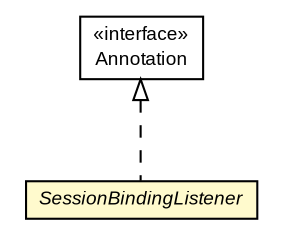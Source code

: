 #!/usr/local/bin/dot
#
# Class diagram 
# Generated by UMLGraph version R5_6-24-gf6e263 (http://www.umlgraph.org/)
#

digraph G {
	edge [fontname="arial",fontsize=10,labelfontname="arial",labelfontsize=10];
	node [fontname="arial",fontsize=10,shape=plaintext];
	nodesep=0.25;
	ranksep=0.5;
	// org.gservlet.annotation.SessionBindingListener
	c1523 [label=<<table title="org.gservlet.annotation.SessionBindingListener" border="0" cellborder="1" cellspacing="0" cellpadding="2" port="p" bgcolor="lemonChiffon" href="./SessionBindingListener.html">
		<tr><td><table border="0" cellspacing="0" cellpadding="1">
<tr><td align="center" balign="center"><font face="arial italic"> SessionBindingListener </font></td></tr>
		</table></td></tr>
		</table>>, URL="./SessionBindingListener.html", fontname="arial", fontcolor="black", fontsize=9.0];
	//org.gservlet.annotation.SessionBindingListener implements java.lang.annotation.Annotation
	c1533:p -> c1523:p [dir=back,arrowtail=empty,style=dashed];
	// java.lang.annotation.Annotation
	c1533 [label=<<table title="java.lang.annotation.Annotation" border="0" cellborder="1" cellspacing="0" cellpadding="2" port="p" href="http://java.sun.com/j2se/1.4.2/docs/api/java/lang/annotation/Annotation.html">
		<tr><td><table border="0" cellspacing="0" cellpadding="1">
<tr><td align="center" balign="center"> &#171;interface&#187; </td></tr>
<tr><td align="center" balign="center"> Annotation </td></tr>
		</table></td></tr>
		</table>>, URL="http://java.sun.com/j2se/1.4.2/docs/api/java/lang/annotation/Annotation.html", fontname="arial", fontcolor="black", fontsize=9.0];
}

